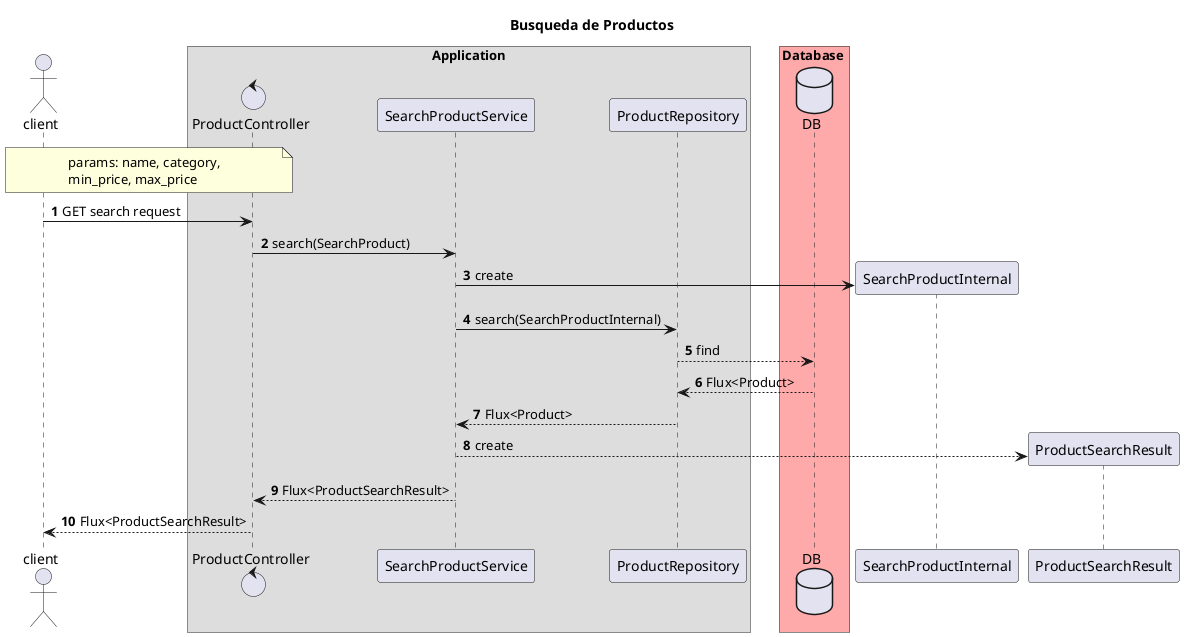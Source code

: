 @startuml
'https://plantuml.com/sequence-diagram

title Busqueda de Productos

autonumber

actor client

box Application
control ProductController
participant SearchProductService
participant ProductRepository
end box


box Database #FFAAAA
database DB
end box

note over client, ProductController
    params: name, category,
    min_price, max_price
end note
client -> ProductController: GET search request


ProductController -> SearchProductService: search(SearchProduct)
SearchProductService -> SearchProductInternal ** : create
SearchProductService -> ProductRepository : search(SearchProductInternal)
ProductRepository --> DB : find
DB --> ProductRepository : Flux<Product>
ProductRepository --> SearchProductService : Flux<Product>
SearchProductService --> ProductSearchResult ** : create
SearchProductService --> ProductController: Flux<ProductSearchResult>
ProductController --> client: Flux<ProductSearchResult>

@enduml